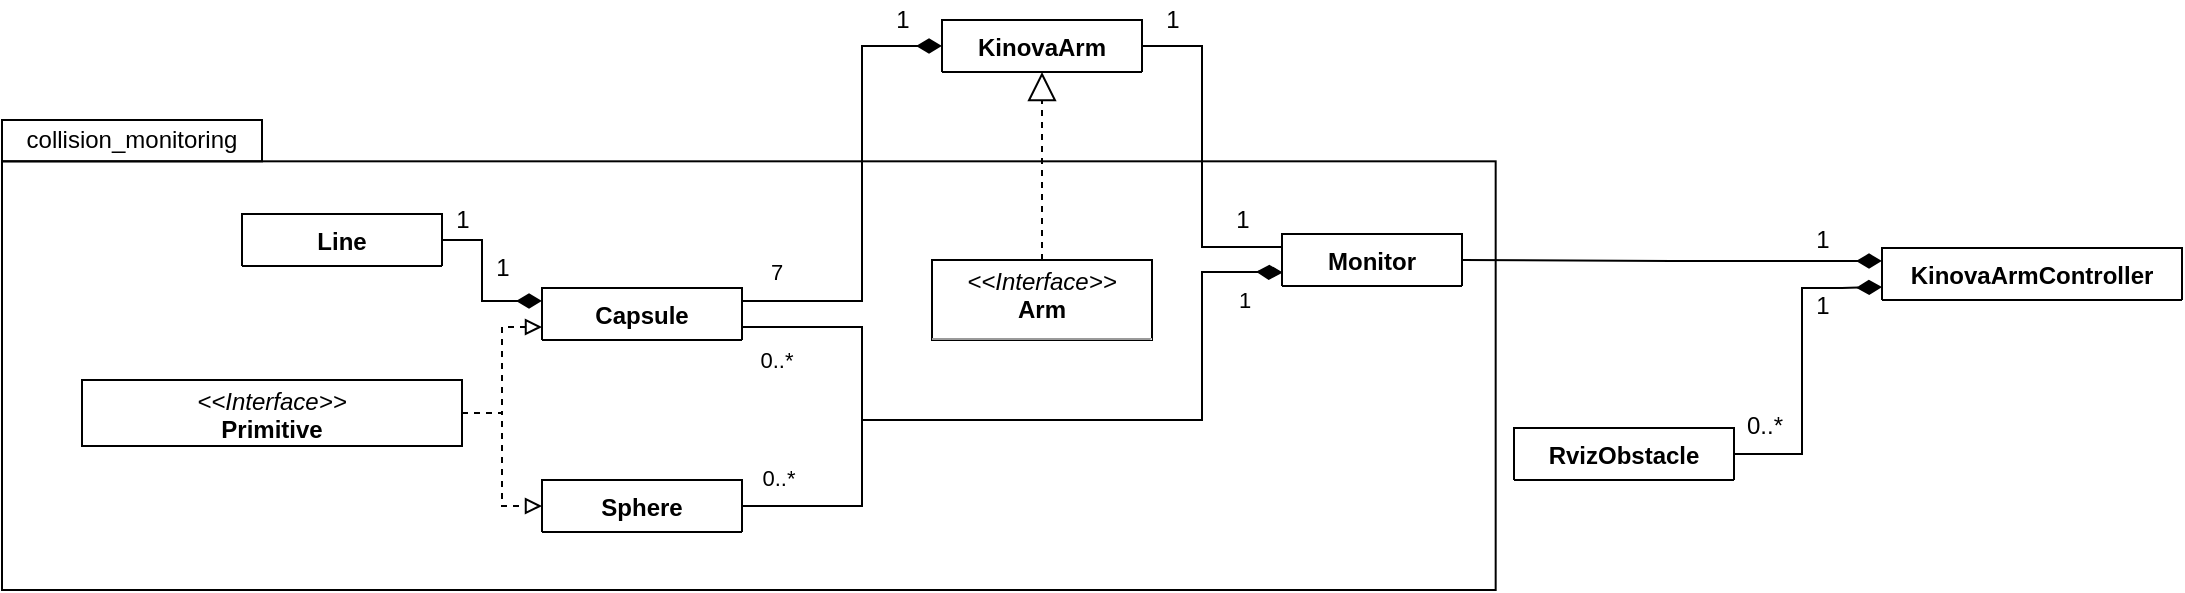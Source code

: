 <mxfile version="13.0.3" type="device"><diagram name="Page-1" id="929967ad-93f9-6ef4-fab6-5d389245f69c"><mxGraphModel dx="1422" dy="858" grid="1" gridSize="10" guides="1" tooltips="1" connect="1" arrows="1" fold="1" page="1" pageScale="1.5" pageWidth="1169" pageHeight="826" background="none" math="0" shadow="0"><root><mxCell id="0" style=";html=1;"/><mxCell id="1" style=";html=1;" parent="0"/><mxCell id="pHXr7xHwcgH3CouSK9jI-6" value="KinovaArm" style="swimlane;fontStyle=1;align=center;verticalAlign=top;childLayout=stackLayout;horizontal=1;startSize=26;horizontalStack=0;resizeParent=1;resizeParentMax=0;resizeLast=0;collapsible=1;marginBottom=0;fillColor=#ffffff;" parent="1" vertex="1" collapsed="1"><mxGeometry x="660" y="400" width="100" height="26" as="geometry"><mxRectangle x="695" y="120" width="220" height="180" as="alternateBounds"/></mxGeometry></mxCell><mxCell id="pHXr7xHwcgH3CouSK9jI-7" value="+ jointArray: KDL::JntArray&#10;+ jointVels: KDL::JntArray&#10;- lengths: Vector&lt;double&gt;&#10;- radii: Vector&lt;double&gt;&#10;- chain: KDL::Chain&#10;- localPoses: Vector&lt;KDL::Frame&gt;" style="text;strokeColor=none;fillColor=none;align=left;verticalAlign=top;spacingLeft=4;spacingRight=4;overflow=hidden;rotatable=0;points=[[0,0.5],[1,0.5]];portConstraint=eastwest;" parent="pHXr7xHwcgH3CouSK9jI-6" vertex="1"><mxGeometry y="26" width="100" height="94" as="geometry"/></mxCell><mxCell id="pHXr7xHwcgH3CouSK9jI-8" value="" style="line;strokeWidth=1;fillColor=none;align=left;verticalAlign=middle;spacingTop=-1;spacingLeft=3;spacingRight=3;rotatable=0;labelPosition=right;points=[];portConstraint=eastwest;" parent="pHXr7xHwcgH3CouSK9jI-6" vertex="1"><mxGeometry y="120" width="100" height="8" as="geometry"/></mxCell><mxCell id="pHXr7xHwcgH3CouSK9jI-9" value="+ ikVelocitySolver()&#10;- frameToMatrix()&#10;- linkFramesToPose()&#10;" style="text;strokeColor=none;fillColor=none;align=left;verticalAlign=top;spacingLeft=4;spacingRight=4;overflow=hidden;rotatable=0;points=[[0,0.5],[1,0.5]];portConstraint=eastwest;labelBackgroundColor=#FFFFFF;fontColor=#000000;" parent="pHXr7xHwcgH3CouSK9jI-6" vertex="1"><mxGeometry y="128" width="100" height="52" as="geometry"/></mxCell><mxCell id="8NvCadfGa96uzynZh6CP-6" value="" style="group" parent="1" vertex="1" connectable="0"><mxGeometry x="190" y="450" width="750" height="235" as="geometry"/></mxCell><mxCell id="pHXr7xHwcgH3CouSK9jI-1" value="" style="rounded=0;whiteSpace=wrap;html=1;fillColor=none;" parent="8NvCadfGa96uzynZh6CP-6" vertex="1"><mxGeometry y="20.659" width="746.835" height="214.341" as="geometry"/></mxCell><mxCell id="8NvCadfGa96uzynZh6CP-5" value="collision_monitoring" style="text;html=1;strokeColor=#000000;fillColor=none;align=center;verticalAlign=middle;whiteSpace=wrap;rounded=0;" parent="8NvCadfGa96uzynZh6CP-6" vertex="1"><mxGeometry width="130" height="20.66" as="geometry"/></mxCell><mxCell id="1_B4_0tZ6F9BA0FpxolN-38" value="" style="resizable=0;html=1;align=left;verticalAlign=bottom;labelBackgroundColor=#ffffff;fontSize=10;" parent="1" connectable="0" vertex="1"><mxGeometry x="500" y="520" as="geometry"><mxPoint x="12" y="12" as="offset"/></mxGeometry></mxCell><mxCell id="0Bbf-FplWOkMVNfRmxn4-4" style="edgeStyle=orthogonalEdgeStyle;rounded=0;orthogonalLoop=1;jettySize=auto;html=1;exitX=1;exitY=0.5;exitDx=0;exitDy=0;entryX=0;entryY=0.75;entryDx=0;entryDy=0;dashed=1;endArrow=block;endFill=0;" edge="1" parent="1" source="1_B4_0tZ6F9BA0FpxolN-42" target="1_B4_0tZ6F9BA0FpxolN-43"><mxGeometry relative="1" as="geometry"/></mxCell><mxCell id="0Bbf-FplWOkMVNfRmxn4-5" style="edgeStyle=orthogonalEdgeStyle;rounded=0;orthogonalLoop=1;jettySize=auto;html=1;exitX=1;exitY=0.5;exitDx=0;exitDy=0;entryX=0;entryY=0.5;entryDx=0;entryDy=0;dashed=1;endArrow=block;endFill=0;" edge="1" parent="1" source="1_B4_0tZ6F9BA0FpxolN-42" target="1_B4_0tZ6F9BA0FpxolN-54"><mxGeometry relative="1" as="geometry"/></mxCell><mxCell id="1_B4_0tZ6F9BA0FpxolN-42" value="&lt;p style=&quot;margin: 0px ; margin-top: 4px ; text-align: center&quot;&gt;&lt;i&gt;&amp;lt;&amp;lt;Interface&amp;gt;&amp;gt;&lt;/i&gt;&lt;br&gt;&lt;b&gt;Primitive&lt;/b&gt;&lt;/p&gt;&lt;p style=&quot;margin: 0px ; margin-left: 4px&quot;&gt;+ pose: Vector&amp;lt;Vector&amp;lt;float&amp;gt;&amp;gt;&lt;/p&gt;&lt;hr size=&quot;1&quot;&gt;&lt;p style=&quot;margin: 0px ; margin-left: 4px&quot;&gt;+ closestDistanceToPoint()&lt;/p&gt;" style="verticalAlign=top;align=left;overflow=fill;fontSize=12;fontFamily=Helvetica;html=1;" parent="1" vertex="1"><mxGeometry x="230" y="580" width="190" height="33" as="geometry"/></mxCell><mxCell id="pLGlP2HeyfQmbXc_sN3S-1" value="&lt;p style=&quot;margin: 4px 0px 0px ; text-align: center&quot;&gt;&lt;i&gt;&amp;lt;&amp;lt;Interface&amp;gt;&amp;gt;&lt;/i&gt;&lt;br&gt;&lt;b&gt;Arm&lt;/b&gt;&lt;/p&gt;&lt;hr size=&quot;1&quot;&gt;&lt;p style=&quot;margin: 0px 0px 0px 4px&quot;&gt;+ base_position: Matrix4d&lt;br style=&quot;padding: 0px ; margin: 0px&quot;&gt;+ links: Vector&amp;lt;Primative&amp;gt;&lt;br&gt;&lt;/p&gt;&lt;p style=&quot;margin: 0px 0px 0px 4px&quot;&gt;+ nJoints: int&lt;/p&gt;&lt;p style=&quot;margin: 0px 0px 0px 4px&quot;&gt;+ nLinks: int&lt;/p&gt;&lt;p style=&quot;margin: 0px 0px 0px 4px&quot;&gt;+ nFrames: int&lt;/p&gt;&lt;hr size=&quot;1&quot;&gt;&lt;p style=&quot;margin: 0px 0px 0px 4px&quot;&gt;+ updatePose()&lt;br&gt;&lt;/p&gt;&lt;p style=&quot;margin: 0px 0px 0px 4px&quot;&gt;+ getPose()&lt;/p&gt;" style="verticalAlign=top;align=left;overflow=fill;fontSize=12;fontFamily=Helvetica;html=1;" parent="1" vertex="1"><mxGeometry x="655" y="520" width="110" height="40" as="geometry"/></mxCell><mxCell id="pLGlP2HeyfQmbXc_sN3S-5" value="" style="endArrow=block;dashed=1;endFill=0;endSize=12;html=1;exitX=0.5;exitY=0;exitDx=0;exitDy=0;entryX=0.5;entryY=1;entryDx=0;entryDy=0;" parent="1" source="pLGlP2HeyfQmbXc_sN3S-1" target="pHXr7xHwcgH3CouSK9jI-6" edge="1"><mxGeometry width="160" relative="1" as="geometry"><mxPoint x="730" y="350" as="sourcePoint"/><mxPoint x="840" y="340" as="targetPoint"/></mxGeometry></mxCell><mxCell id="8NvCadfGa96uzynZh6CP-11" style="edgeStyle=orthogonalEdgeStyle;rounded=0;orthogonalLoop=1;jettySize=auto;html=1;exitX=0;exitY=0.25;exitDx=0;exitDy=0;fontColor=#000000;entryX=1;entryY=0.5;entryDx=0;entryDy=0;endArrow=none;endFill=0;startArrow=diamondThin;startFill=1;endSize=6;startSize=10;" parent="1" source="8NvCadfGa96uzynZh6CP-7" target="1_B4_0tZ6F9BA0FpxolN-2" edge="1"><mxGeometry relative="1" as="geometry"><mxPoint x="1310" y="550" as="targetPoint"/><Array as="points"><mxPoint x="1025" y="521"/></Array></mxGeometry></mxCell><mxCell id="8NvCadfGa96uzynZh6CP-22" style="edgeStyle=orthogonalEdgeStyle;rounded=0;orthogonalLoop=1;jettySize=auto;html=1;exitX=1;exitY=0.5;exitDx=0;exitDy=0;startArrow=none;startFill=0;startSize=10;endArrow=diamondThin;endFill=1;endSize=10;targetPerimeterSpacing=0;fontColor=#000000;entryX=0;entryY=0.75;entryDx=0;entryDy=0;" parent="1" source="8NvCadfGa96uzynZh6CP-18" target="8NvCadfGa96uzynZh6CP-7" edge="1"><mxGeometry relative="1" as="geometry"><Array as="points"><mxPoint x="1090" y="617"/><mxPoint x="1090" y="534"/><mxPoint x="1110" y="534"/></Array><mxPoint x="1120" y="540" as="targetPoint"/></mxGeometry></mxCell><mxCell id="8NvCadfGa96uzynZh6CP-24" value="1" style="text;html=1;align=center;verticalAlign=middle;resizable=0;points=[];autosize=1;fontColor=#000000;" parent="1" vertex="1"><mxGeometry x="1090" y="500" width="20" height="20" as="geometry"/></mxCell><mxCell id="8NvCadfGa96uzynZh6CP-25" value="0..*" style="text;html=1;align=center;verticalAlign=middle;resizable=0;points=[];autosize=1;fontColor=#000000;" parent="1" vertex="1"><mxGeometry x="1056" y="593" width="30" height="20" as="geometry"/></mxCell><mxCell id="8NvCadfGa96uzynZh6CP-26" value="1" style="text;html=1;align=center;verticalAlign=middle;resizable=0;points=[];autosize=1;fontColor=#000000;" parent="1" vertex="1"><mxGeometry x="1090" y="533" width="20" height="20" as="geometry"/></mxCell><mxCell id="0Bbf-FplWOkMVNfRmxn4-11" style="edgeStyle=orthogonalEdgeStyle;rounded=0;orthogonalLoop=1;jettySize=auto;html=1;exitX=1;exitY=0.5;exitDx=0;exitDy=0;entryX=0;entryY=0.25;entryDx=0;entryDy=0;endArrow=none;endFill=0;" edge="1" parent="1" source="pHXr7xHwcgH3CouSK9jI-6" target="1_B4_0tZ6F9BA0FpxolN-1"><mxGeometry relative="1" as="geometry"><mxPoint x="850" y="480" as="targetPoint"/><Array as="points"><mxPoint x="790" y="413"/><mxPoint x="790" y="514"/></Array></mxGeometry></mxCell><mxCell id="1_B4_0tZ6F9BA0FpxolN-1" value="Monitor" style="swimlane;fontStyle=1;align=center;verticalAlign=top;childLayout=stackLayout;horizontal=1;startSize=26;horizontalStack=0;resizeParent=1;resizeParentMax=0;resizeLast=0;collapsible=1;marginBottom=0;" parent="1" vertex="1" collapsed="1"><mxGeometry x="830" y="507" width="90" height="26" as="geometry"><mxRectangle x="980" y="490" width="210" height="122" as="alternateBounds"/></mxGeometry></mxCell><mxCell id="1_B4_0tZ6F9BA0FpxolN-2" value="+ arms: Arm&#10;+ obstacles: Vector&lt;&gt;" style="text;strokeColor=none;fillColor=none;align=left;verticalAlign=top;spacingLeft=4;spacingRight=4;overflow=hidden;rotatable=0;points=[[0,0.5],[1,0.5]];portConstraint=eastwest;" parent="1_B4_0tZ6F9BA0FpxolN-1" vertex="1"><mxGeometry y="26" width="90" height="34" as="geometry"/></mxCell><mxCell id="1_B4_0tZ6F9BA0FpxolN-3" value="" style="line;strokeWidth=1;fillColor=none;align=left;verticalAlign=middle;spacingTop=-1;spacingLeft=3;spacingRight=3;rotatable=0;labelPosition=right;points=[];portConstraint=eastwest;" parent="1_B4_0tZ6F9BA0FpxolN-1" vertex="1"><mxGeometry y="60" width="90" height="10" as="geometry"/></mxCell><mxCell id="1_B4_0tZ6F9BA0FpxolN-4" value="+ monitorCollisionWithObjects()&#10;+ monitorCollisionWithArm()" style="text;strokeColor=none;fillColor=none;align=left;verticalAlign=top;spacingLeft=4;spacingRight=4;overflow=hidden;rotatable=0;points=[[0,0.5],[1,0.5]];portConstraint=eastwest;" parent="1_B4_0tZ6F9BA0FpxolN-1" vertex="1"><mxGeometry y="70" width="90" height="52" as="geometry"/></mxCell><mxCell id="8NvCadfGa96uzynZh6CP-18" value="RvizObstacle" style="swimlane;fontStyle=1;align=center;verticalAlign=top;childLayout=stackLayout;horizontal=1;startSize=26;horizontalStack=0;resizeParent=1;resizeParentMax=0;resizeLast=0;collapsible=1;marginBottom=0;labelBackgroundColor=none;strokeWidth=1;swimlaneFillColor=none;" parent="1" vertex="1" collapsed="1"><mxGeometry x="946" y="604" width="110" height="26" as="geometry"><mxRectangle x="1260" y="618" width="160" height="114" as="alternateBounds"/></mxGeometry></mxCell><mxCell id="8NvCadfGa96uzynZh6CP-19" value="+ idx: int&#10;+ pose: Eigen::Matrix4d&#10;+ marker: ros::Marker" style="text;strokeColor=none;fillColor=none;align=left;verticalAlign=top;spacingLeft=4;spacingRight=4;overflow=hidden;rotatable=0;points=[[0,0.5],[1,0.5]];portConstraint=eastwest;" parent="8NvCadfGa96uzynZh6CP-18" vertex="1"><mxGeometry y="26" width="110" height="54" as="geometry"/></mxCell><mxCell id="8NvCadfGa96uzynZh6CP-20" value="" style="line;strokeWidth=1;fillColor=none;align=left;verticalAlign=middle;spacingTop=-1;spacingLeft=3;spacingRight=3;rotatable=0;labelPosition=right;points=[];portConstraint=eastwest;" parent="8NvCadfGa96uzynZh6CP-18" vertex="1"><mxGeometry y="80" width="110" height="8" as="geometry"/></mxCell><mxCell id="8NvCadfGa96uzynZh6CP-21" value="+ updatePose()" style="text;strokeColor=none;fillColor=none;align=left;verticalAlign=top;spacingLeft=4;spacingRight=4;overflow=hidden;rotatable=0;points=[[0,0.5],[1,0.5]];portConstraint=eastwest;" parent="8NvCadfGa96uzynZh6CP-18" vertex="1"><mxGeometry y="88" width="110" height="26" as="geometry"/></mxCell><mxCell id="0Bbf-FplWOkMVNfRmxn4-10" style="edgeStyle=orthogonalEdgeStyle;rounded=0;orthogonalLoop=1;jettySize=auto;html=1;exitX=1;exitY=0.5;exitDx=0;exitDy=0;entryX=0;entryY=0.75;entryDx=0;entryDy=0;startArrow=none;startFill=0;endArrow=diamondThin;endFill=1;" edge="1" parent="1" source="1_B4_0tZ6F9BA0FpxolN-54" target="1_B4_0tZ6F9BA0FpxolN-1"><mxGeometry relative="1" as="geometry"><mxPoint x="820" y="520" as="targetPoint"/><Array as="points"><mxPoint x="620" y="643"/><mxPoint x="620" y="600"/><mxPoint x="790" y="600"/><mxPoint x="790" y="526"/><mxPoint x="830" y="526"/></Array></mxGeometry></mxCell><mxCell id="0Bbf-FplWOkMVNfRmxn4-12" value="1" style="edgeLabel;html=1;align=center;verticalAlign=middle;resizable=0;points=[];" vertex="1" connectable="0" parent="0Bbf-FplWOkMVNfRmxn4-10"><mxGeometry x="0.897" relative="1" as="geometry"><mxPoint y="14" as="offset"/></mxGeometry></mxCell><mxCell id="1_B4_0tZ6F9BA0FpxolN-54" value="Sphere" style="swimlane;fontStyle=1;align=center;verticalAlign=top;childLayout=stackLayout;horizontal=1;startSize=26;horizontalStack=0;resizeParent=1;resizeParentMax=0;resizeLast=0;collapsible=1;marginBottom=0;" parent="1" vertex="1" collapsed="1"><mxGeometry x="460" y="630" width="100" height="26" as="geometry"><mxRectangle x="450" y="630" width="160" height="90" as="alternateBounds"/></mxGeometry></mxCell><mxCell id="1_B4_0tZ6F9BA0FpxolN-55" value="+ n: int&#10;+ a: float&#10;+ b: float&#10;+ c: float" style="text;strokeColor=none;fillColor=none;align=left;verticalAlign=top;spacingLeft=4;spacingRight=4;overflow=hidden;rotatable=0;points=[[0,0.5],[1,0.5]];portConstraint=eastwest;" parent="1_B4_0tZ6F9BA0FpxolN-54" vertex="1"><mxGeometry y="26" width="100" height="64" as="geometry"/></mxCell><mxCell id="0Bbf-FplWOkMVNfRmxn4-8" style="edgeStyle=orthogonalEdgeStyle;rounded=0;orthogonalLoop=1;jettySize=auto;html=1;exitX=1;exitY=0.25;exitDx=0;exitDy=0;entryX=0;entryY=0.5;entryDx=0;entryDy=0;endArrow=diamondThin;endFill=1;endSize=10;startSize=10;" edge="1" parent="1" source="1_B4_0tZ6F9BA0FpxolN-43" target="pHXr7xHwcgH3CouSK9jI-6"><mxGeometry relative="1" as="geometry"><Array as="points"><mxPoint x="620" y="541"/><mxPoint x="620" y="413"/></Array></mxGeometry></mxCell><mxCell id="0Bbf-FplWOkMVNfRmxn4-9" style="edgeStyle=orthogonalEdgeStyle;rounded=0;orthogonalLoop=1;jettySize=auto;html=1;exitX=1;exitY=0.75;exitDx=0;exitDy=0;entryX=0;entryY=0.75;entryDx=0;entryDy=0;endArrow=diamondThin;endFill=1;startArrow=none;startFill=0;startSize=10;endSize=10;" edge="1" parent="1" source="1_B4_0tZ6F9BA0FpxolN-43" target="1_B4_0tZ6F9BA0FpxolN-1"><mxGeometry relative="1" as="geometry"><mxPoint x="820" y="520" as="targetPoint"/><Array as="points"><mxPoint x="620" y="554"/><mxPoint x="620" y="600"/><mxPoint x="790" y="600"/><mxPoint x="790" y="526"/><mxPoint x="820" y="526"/></Array></mxGeometry></mxCell><mxCell id="0Bbf-FplWOkMVNfRmxn4-13" value="0..*" style="edgeLabel;html=1;align=center;verticalAlign=middle;resizable=0;points=[];" vertex="1" connectable="0" parent="0Bbf-FplWOkMVNfRmxn4-9"><mxGeometry x="-0.915" y="-1" relative="1" as="geometry"><mxPoint y="15.5" as="offset"/></mxGeometry></mxCell><mxCell id="1_B4_0tZ6F9BA0FpxolN-43" value="Capsule" style="swimlane;fontStyle=1;align=center;verticalAlign=top;childLayout=stackLayout;horizontal=1;startSize=26;horizontalStack=0;resizeParent=1;resizeParentMax=0;resizeLast=0;collapsible=1;marginBottom=0;" parent="1" vertex="1" collapsed="1"><mxGeometry x="460" y="534" width="100" height="26" as="geometry"><mxRectangle x="450" y="540" width="160" height="70" as="alternateBounds"/></mxGeometry></mxCell><mxCell id="1_B4_0tZ6F9BA0FpxolN-44" value="- radius&#10;- length" style="text;strokeColor=none;fillColor=none;align=left;verticalAlign=top;spacingLeft=4;spacingRight=4;overflow=hidden;rotatable=0;points=[[0,0.5],[1,0.5]];portConstraint=eastwest;" parent="1_B4_0tZ6F9BA0FpxolN-43" vertex="1"><mxGeometry y="26" width="100" height="44" as="geometry"/></mxCell><mxCell id="0Bbf-FplWOkMVNfRmxn4-3" style="edgeStyle=orthogonalEdgeStyle;rounded=0;orthogonalLoop=1;jettySize=auto;html=1;exitX=1;exitY=0.5;exitDx=0;exitDy=0;entryX=0;entryY=0.25;entryDx=0;entryDy=0;endArrow=diamondThin;endFill=1;startArrow=none;startFill=0;startSize=10;endSize=10;" edge="1" parent="1" source="e4O9QOOghUDcDe7y4lYa-1" target="1_B4_0tZ6F9BA0FpxolN-43"><mxGeometry relative="1" as="geometry"><Array as="points"><mxPoint x="430" y="510"/><mxPoint x="430" y="540"/></Array></mxGeometry></mxCell><mxCell id="0Bbf-FplWOkMVNfRmxn4-14" value="0..*" style="edgeLabel;html=1;align=center;verticalAlign=middle;resizable=0;points=[];" vertex="1" connectable="0" parent="1"><mxGeometry x="577.997" y="613" as="geometry"><mxPoint y="15.5" as="offset"/></mxGeometry></mxCell><mxCell id="0Bbf-FplWOkMVNfRmxn4-15" value="7" style="edgeLabel;html=1;align=center;verticalAlign=middle;resizable=0;points=[];" vertex="1" connectable="0" parent="1"><mxGeometry x="576.997" y="510" as="geometry"><mxPoint y="15.5" as="offset"/></mxGeometry></mxCell><mxCell id="0Bbf-FplWOkMVNfRmxn4-16" value="1" style="text;html=1;align=center;verticalAlign=middle;resizable=0;points=[];autosize=1;" vertex="1" parent="1"><mxGeometry x="630" y="390" width="20" height="20" as="geometry"/></mxCell><mxCell id="0Bbf-FplWOkMVNfRmxn4-17" value="1" style="text;html=1;align=center;verticalAlign=middle;resizable=0;points=[];autosize=1;" vertex="1" parent="1"><mxGeometry x="765" y="390" width="20" height="20" as="geometry"/></mxCell><mxCell id="0Bbf-FplWOkMVNfRmxn4-18" value="1" style="text;html=1;align=center;verticalAlign=middle;resizable=0;points=[];autosize=1;" vertex="1" parent="1"><mxGeometry x="800" y="490" width="20" height="20" as="geometry"/></mxCell><mxCell id="8NvCadfGa96uzynZh6CP-7" value="KinovaArmController" style="swimlane;fontStyle=1;align=center;verticalAlign=top;childLayout=stackLayout;horizontal=1;startSize=26;horizontalStack=0;resizeParent=1;resizeParentMax=0;resizeLast=0;collapsible=1;marginBottom=0;" parent="1" vertex="1" collapsed="1"><mxGeometry x="1130" y="514" width="150" height="26" as="geometry"><mxRectangle x="1480" y="475" width="250" height="180" as="alternateBounds"/></mxGeometry></mxCell><mxCell id="8NvCadfGa96uzynZh6CP-8" value="+ monitor: Monitor&#10;+ goal: Eigen::Vector3d&#10;+ rvizObstacles: Vector&lt;rvizObstacles&gt;" style="text;strokeColor=none;fillColor=none;align=left;verticalAlign=top;spacingLeft=4;spacingRight=4;overflow=hidden;rotatable=0;points=[[0,0.5],[1,0.5]];portConstraint=eastwest;" parent="8NvCadfGa96uzynZh6CP-7" vertex="1"><mxGeometry y="26" width="150" height="64" as="geometry"/></mxCell><mxCell id="8NvCadfGa96uzynZh6CP-9" value="" style="line;strokeWidth=1;fillColor=none;align=left;verticalAlign=middle;spacingTop=-1;spacingLeft=3;spacingRight=3;rotatable=0;labelPosition=right;points=[];portConstraint=eastwest;" parent="8NvCadfGa96uzynZh6CP-7" vertex="1"><mxGeometry y="90" width="150" height="8" as="geometry"/></mxCell><mxCell id="8NvCadfGa96uzynZh6CP-10" value="+ armCallback()&#10;+ goalCallback()&#10;+ controlLoop()&#10;+ obstaclePotentialFeild()&#10;+ updateObstacle()" style="text;strokeColor=none;fillColor=none;align=left;verticalAlign=top;spacingLeft=4;spacingRight=4;overflow=hidden;rotatable=0;points=[[0,0.5],[1,0.5]];portConstraint=eastwest;" parent="8NvCadfGa96uzynZh6CP-7" vertex="1"><mxGeometry y="98" width="150" height="82" as="geometry"/></mxCell><mxCell id="0Bbf-FplWOkMVNfRmxn4-19" value="1" style="text;html=1;align=center;verticalAlign=middle;resizable=0;points=[];autosize=1;" vertex="1" parent="1"><mxGeometry x="410" y="490" width="20" height="20" as="geometry"/></mxCell><mxCell id="0Bbf-FplWOkMVNfRmxn4-20" value="1" style="text;html=1;align=center;verticalAlign=middle;resizable=0;points=[];autosize=1;" vertex="1" parent="1"><mxGeometry x="430" y="514" width="20" height="20" as="geometry"/></mxCell><mxCell id="e4O9QOOghUDcDe7y4lYa-1" value="Line" style="swimlane;fontStyle=1;align=center;verticalAlign=top;childLayout=stackLayout;horizontal=1;startSize=26;horizontalStack=0;resizeParent=1;resizeParentMax=0;resizeLast=0;collapsible=1;marginBottom=0;" parent="1" vertex="1" collapsed="1"><mxGeometry x="310" y="497" width="100" height="26" as="geometry"><mxRectangle x="100" y="360" width="310" height="150" as="alternateBounds"/></mxGeometry></mxCell><mxCell id="e4O9QOOghUDcDe7y4lYa-2" value="- Vector3d basePoint&#10;- Vector3d endPoint&#10;- Vector3d projectionPoint(Vector3d Point)&#10;&#10;+Vector3d getBasePoint()&#10;+Vector3d getEndPoint()&#10;+double getShortestDistanceToVertex(Vector3d vertex)&#10;+double getShortestDistanceToLine(Line line)" style="text;strokeColor=none;fillColor=none;align=left;verticalAlign=top;spacingLeft=4;spacingRight=4;overflow=hidden;rotatable=0;points=[[0,0.5],[1,0.5]];portConstraint=eastwest;" parent="e4O9QOOghUDcDe7y4lYa-1" vertex="1"><mxGeometry y="26" width="100" height="124" as="geometry"/></mxCell></root></mxGraphModel></diagram></mxfile>